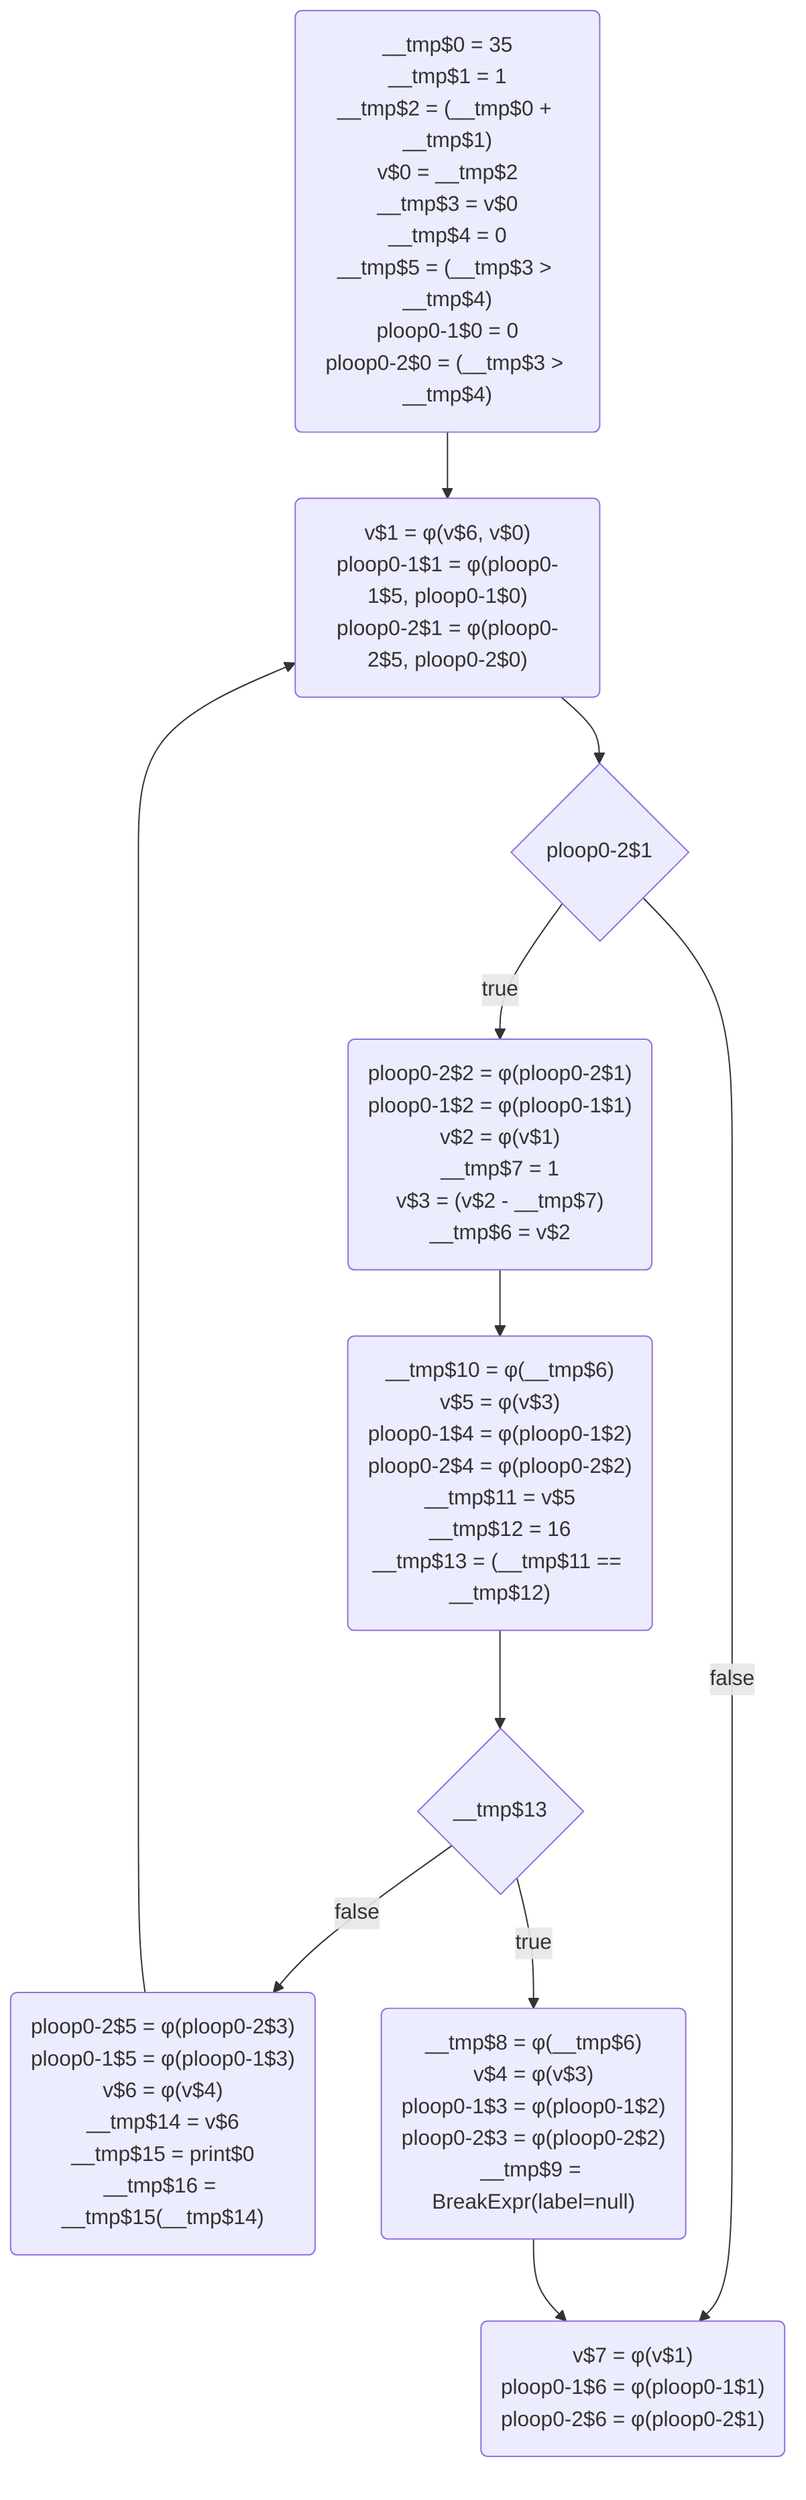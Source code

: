 flowchart TD
	while_start$1("v$1 = φ(v$6, v$0)<br>ploop0-1$1 = φ(ploop0-1$5, ploop0-1$0)<br>ploop0-2$1 = φ(ploop0-2$5, ploop0-2$0)")
	if_cond$4("__tmp$10 = φ(__tmp$6)<br>v$5 = φ(v$3)<br>ploop0-1$4 = φ(ploop0-1$2)<br>ploop0-2$4 = φ(ploop0-2$2)<br>__tmp$11 = v$5<br>__tmp$12 = 16<br>__tmp$13 = (__tmp$11 == __tmp$12)")
	cond$2{"ploop0-2$1"}
	cond$5{"__tmp$13"}
	entry$0("__tmp$0 = 35<br>__tmp$1 = 1<br>__tmp$2 = (__tmp$0 + __tmp$1)<br>v$0 = __tmp$2<br>__tmp$3 = v$0<br>__tmp$4 = 0<br>__tmp$5 = (__tmp$3 > __tmp$4)<br>ploop0-1$0 = 0<br>ploop0-2$0 = (__tmp$3 > __tmp$4)")
	while_exit$7("v$7 = φ(v$1)<br>ploop0-1$6 = φ(ploop0-1$1)<br>ploop0-2$6 = φ(ploop0-2$1)")
	while_body$3("ploop0-2$2 = φ(ploop0-2$1)<br>ploop0-1$2 = φ(ploop0-1$1)<br>v$2 = φ(v$1)<br>__tmp$7 = 1<br>v$3 = (v$2 - __tmp$7)<br>__tmp$6 = v$2")
	if_merged$8("ploop0-2$5 = φ(ploop0-2$3)<br>ploop0-1$5 = φ(ploop0-1$3)<br>v$6 = φ(v$4)<br>__tmp$14 = v$6<br>__tmp$15 = print$0<br>__tmp$16 = __tmp$15(__tmp$14)")
	if_true$6("__tmp$8 = φ(__tmp$6)<br>v$4 = φ(v$3)<br>ploop0-1$3 = φ(ploop0-1$2)<br>ploop0-2$3 = φ(ploop0-2$2)<br>__tmp$9 = BreakExpr(label=null)")
	while_body$3 -->  if_cond$4
	cond$5 --> |"false"| if_merged$8
	cond$5 --> |"true"| if_true$6
	cond$2 --> |"false"| while_exit$7
	cond$2 --> |"true"| while_body$3
	if_cond$4 -->  cond$5
	while_start$1 -->  cond$2
	entry$0 -->  while_start$1
	if_merged$8 -->  while_start$1
	if_true$6 -->  while_exit$7